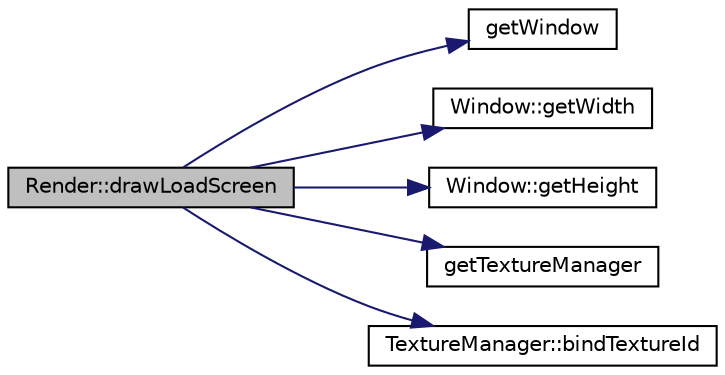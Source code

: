 digraph "Render::drawLoadScreen"
{
 // INTERACTIVE_SVG=YES
  edge [fontname="Helvetica",fontsize="10",labelfontname="Helvetica",labelfontsize="10"];
  node [fontname="Helvetica",fontsize="10",shape=record];
  rankdir="LR";
  Node1 [label="Render::drawLoadScreen",height=0.2,width=0.4,color="black", fillcolor="grey75", style="filled" fontcolor="black"];
  Node1 -> Node2 [color="midnightblue",fontsize="10",style="solid",fontname="Helvetica"];
  Node2 [label="getWindow",height=0.2,width=0.4,color="black", fillcolor="white", style="filled",URL="$_window_8h.html#a569be9f3eab26d2ba994a32b75dc9896"];
  Node1 -> Node3 [color="midnightblue",fontsize="10",style="solid",fontname="Helvetica"];
  Node3 [label="Window::getWidth",height=0.2,width=0.4,color="black", fillcolor="white", style="filled",URL="$class_window.html#a6f714e1f40bf559bf1af47c2b0524912"];
  Node1 -> Node4 [color="midnightblue",fontsize="10",style="solid",fontname="Helvetica"];
  Node4 [label="Window::getHeight",height=0.2,width=0.4,color="black", fillcolor="white", style="filled",URL="$class_window.html#a7551e3521743ba1201d0fad2c726dd3c"];
  Node1 -> Node5 [color="midnightblue",fontsize="10",style="solid",fontname="Helvetica"];
  Node5 [label="getTextureManager",height=0.2,width=0.4,color="black", fillcolor="white", style="filled",URL="$_texture_manager_8h.html#aee30c1bb50e324175753719cc70c7281"];
  Node1 -> Node6 [color="midnightblue",fontsize="10",style="solid",fontname="Helvetica"];
  Node6 [label="TextureManager::bindTextureId",height=0.2,width=0.4,color="black", fillcolor="white", style="filled",URL="$class_texture_manager.html#afdefa5565d45476aa4eac12679ac449b",tooltip="Binds the texture for use in GL. "];
}

